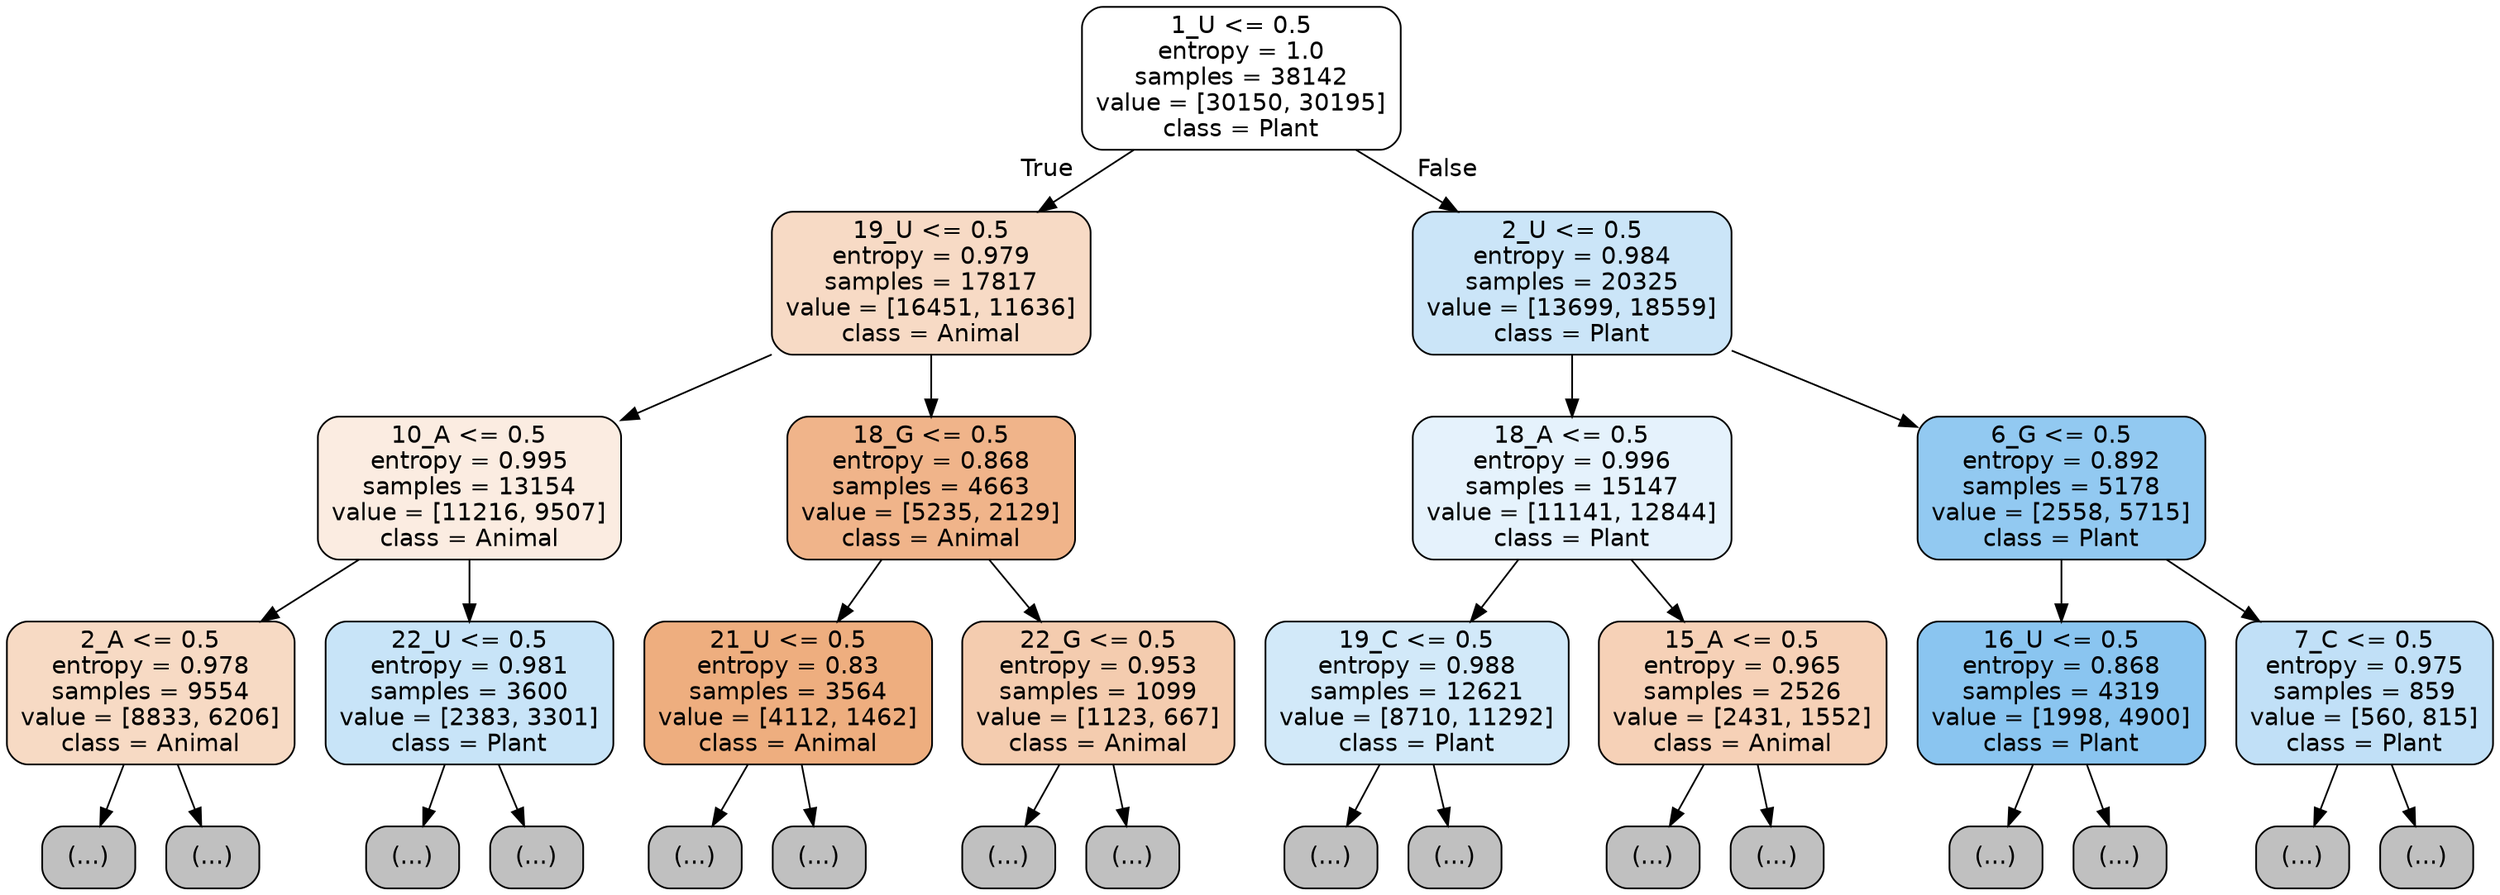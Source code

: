 digraph Tree {
node [shape=box, style="filled, rounded", color="black", fontname="helvetica"] ;
edge [fontname="helvetica"] ;
0 [label="1_U <= 0.5\nentropy = 1.0\nsamples = 38142\nvalue = [30150, 30195]\nclass = Plant", fillcolor="#ffffff"] ;
1 [label="19_U <= 0.5\nentropy = 0.979\nsamples = 17817\nvalue = [16451, 11636]\nclass = Animal", fillcolor="#f7dac5"] ;
0 -> 1 [labeldistance=2.5, labelangle=45, headlabel="True"] ;
2 [label="10_A <= 0.5\nentropy = 0.995\nsamples = 13154\nvalue = [11216, 9507]\nclass = Animal", fillcolor="#fbece1"] ;
1 -> 2 ;
3 [label="2_A <= 0.5\nentropy = 0.978\nsamples = 9554\nvalue = [8833, 6206]\nclass = Animal", fillcolor="#f7dac4"] ;
2 -> 3 ;
4 [label="(...)", fillcolor="#C0C0C0"] ;
3 -> 4 ;
4007 [label="(...)", fillcolor="#C0C0C0"] ;
3 -> 4007 ;
5524 [label="22_U <= 0.5\nentropy = 0.981\nsamples = 3600\nvalue = [2383, 3301]\nclass = Plant", fillcolor="#c8e4f8"] ;
2 -> 5524 ;
5525 [label="(...)", fillcolor="#C0C0C0"] ;
5524 -> 5525 ;
6964 [label="(...)", fillcolor="#C0C0C0"] ;
5524 -> 6964 ;
7157 [label="18_G <= 0.5\nentropy = 0.868\nsamples = 4663\nvalue = [5235, 2129]\nclass = Animal", fillcolor="#f0b48a"] ;
1 -> 7157 ;
7158 [label="21_U <= 0.5\nentropy = 0.83\nsamples = 3564\nvalue = [4112, 1462]\nclass = Animal", fillcolor="#eeae7f"] ;
7157 -> 7158 ;
7159 [label="(...)", fillcolor="#C0C0C0"] ;
7158 -> 7159 ;
8580 [label="(...)", fillcolor="#C0C0C0"] ;
7158 -> 8580 ;
8953 [label="22_G <= 0.5\nentropy = 0.953\nsamples = 1099\nvalue = [1123, 667]\nclass = Animal", fillcolor="#f4ccaf"] ;
7157 -> 8953 ;
8954 [label="(...)", fillcolor="#C0C0C0"] ;
8953 -> 8954 ;
9507 [label="(...)", fillcolor="#C0C0C0"] ;
8953 -> 9507 ;
9590 [label="2_U <= 0.5\nentropy = 0.984\nsamples = 20325\nvalue = [13699, 18559]\nclass = Plant", fillcolor="#cbe5f8"] ;
0 -> 9590 [labeldistance=2.5, labelangle=-45, headlabel="False"] ;
9591 [label="18_A <= 0.5\nentropy = 0.996\nsamples = 15147\nvalue = [11141, 12844]\nclass = Plant", fillcolor="#e5f2fc"] ;
9590 -> 9591 ;
9592 [label="19_C <= 0.5\nentropy = 0.988\nsamples = 12621\nvalue = [8710, 11292]\nclass = Plant", fillcolor="#d2e9f9"] ;
9591 -> 9592 ;
9593 [label="(...)", fillcolor="#C0C0C0"] ;
9592 -> 9593 ;
12718 [label="(...)", fillcolor="#C0C0C0"] ;
9592 -> 12718 ;
13815 [label="15_A <= 0.5\nentropy = 0.965\nsamples = 2526\nvalue = [2431, 1552]\nclass = Animal", fillcolor="#f6d1b7"] ;
9591 -> 13815 ;
13816 [label="(...)", fillcolor="#C0C0C0"] ;
13815 -> 13816 ;
14733 [label="(...)", fillcolor="#C0C0C0"] ;
13815 -> 14733 ;
15038 [label="6_G <= 0.5\nentropy = 0.892\nsamples = 5178\nvalue = [2558, 5715]\nclass = Plant", fillcolor="#92c9f1"] ;
9590 -> 15038 ;
15039 [label="16_U <= 0.5\nentropy = 0.868\nsamples = 4319\nvalue = [1998, 4900]\nclass = Plant", fillcolor="#8ac5f0"] ;
15038 -> 15039 ;
15040 [label="(...)", fillcolor="#C0C0C0"] ;
15039 -> 15040 ;
16083 [label="(...)", fillcolor="#C0C0C0"] ;
15039 -> 16083 ;
16526 [label="7_C <= 0.5\nentropy = 0.975\nsamples = 859\nvalue = [560, 815]\nclass = Plant", fillcolor="#c1e0f7"] ;
15038 -> 16526 ;
16527 [label="(...)", fillcolor="#C0C0C0"] ;
16526 -> 16527 ;
16892 [label="(...)", fillcolor="#C0C0C0"] ;
16526 -> 16892 ;
}